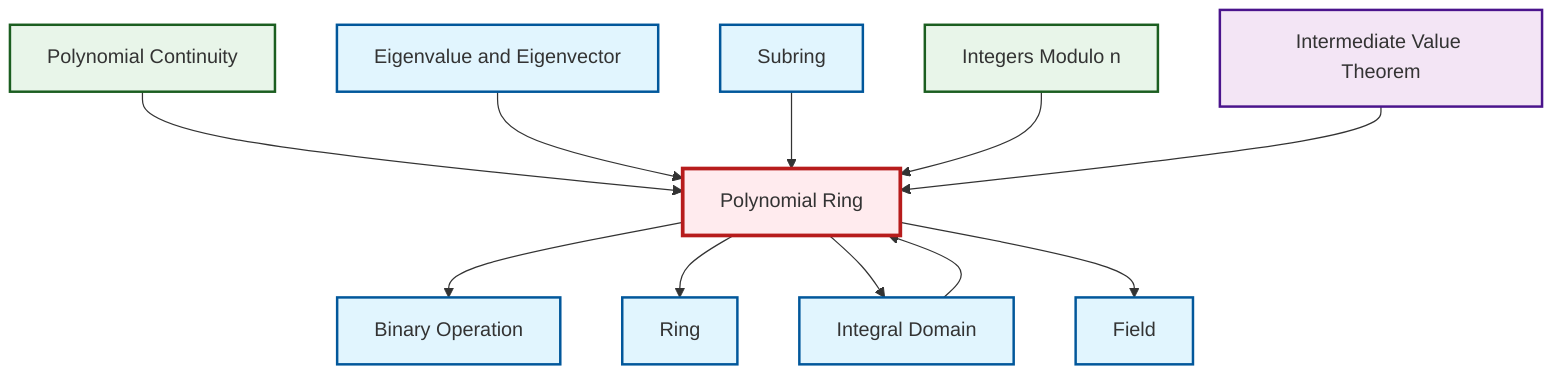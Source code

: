 graph TD
    classDef definition fill:#e1f5fe,stroke:#01579b,stroke-width:2px
    classDef theorem fill:#f3e5f5,stroke:#4a148c,stroke-width:2px
    classDef axiom fill:#fff3e0,stroke:#e65100,stroke-width:2px
    classDef example fill:#e8f5e9,stroke:#1b5e20,stroke-width:2px
    classDef current fill:#ffebee,stroke:#b71c1c,stroke-width:3px
    def-polynomial-ring["Polynomial Ring"]:::definition
    ex-quotient-integers-mod-n["Integers Modulo n"]:::example
    ex-polynomial-continuity["Polynomial Continuity"]:::example
    def-eigenvalue-eigenvector["Eigenvalue and Eigenvector"]:::definition
    def-ring["Ring"]:::definition
    def-field["Field"]:::definition
    def-subring["Subring"]:::definition
    def-integral-domain["Integral Domain"]:::definition
    def-binary-operation["Binary Operation"]:::definition
    thm-intermediate-value["Intermediate Value Theorem"]:::theorem
    def-integral-domain --> def-polynomial-ring
    def-polynomial-ring --> def-binary-operation
    ex-polynomial-continuity --> def-polynomial-ring
    def-polynomial-ring --> def-ring
    def-eigenvalue-eigenvector --> def-polynomial-ring
    def-polynomial-ring --> def-integral-domain
    def-subring --> def-polynomial-ring
    def-polynomial-ring --> def-field
    ex-quotient-integers-mod-n --> def-polynomial-ring
    thm-intermediate-value --> def-polynomial-ring
    class def-polynomial-ring current
